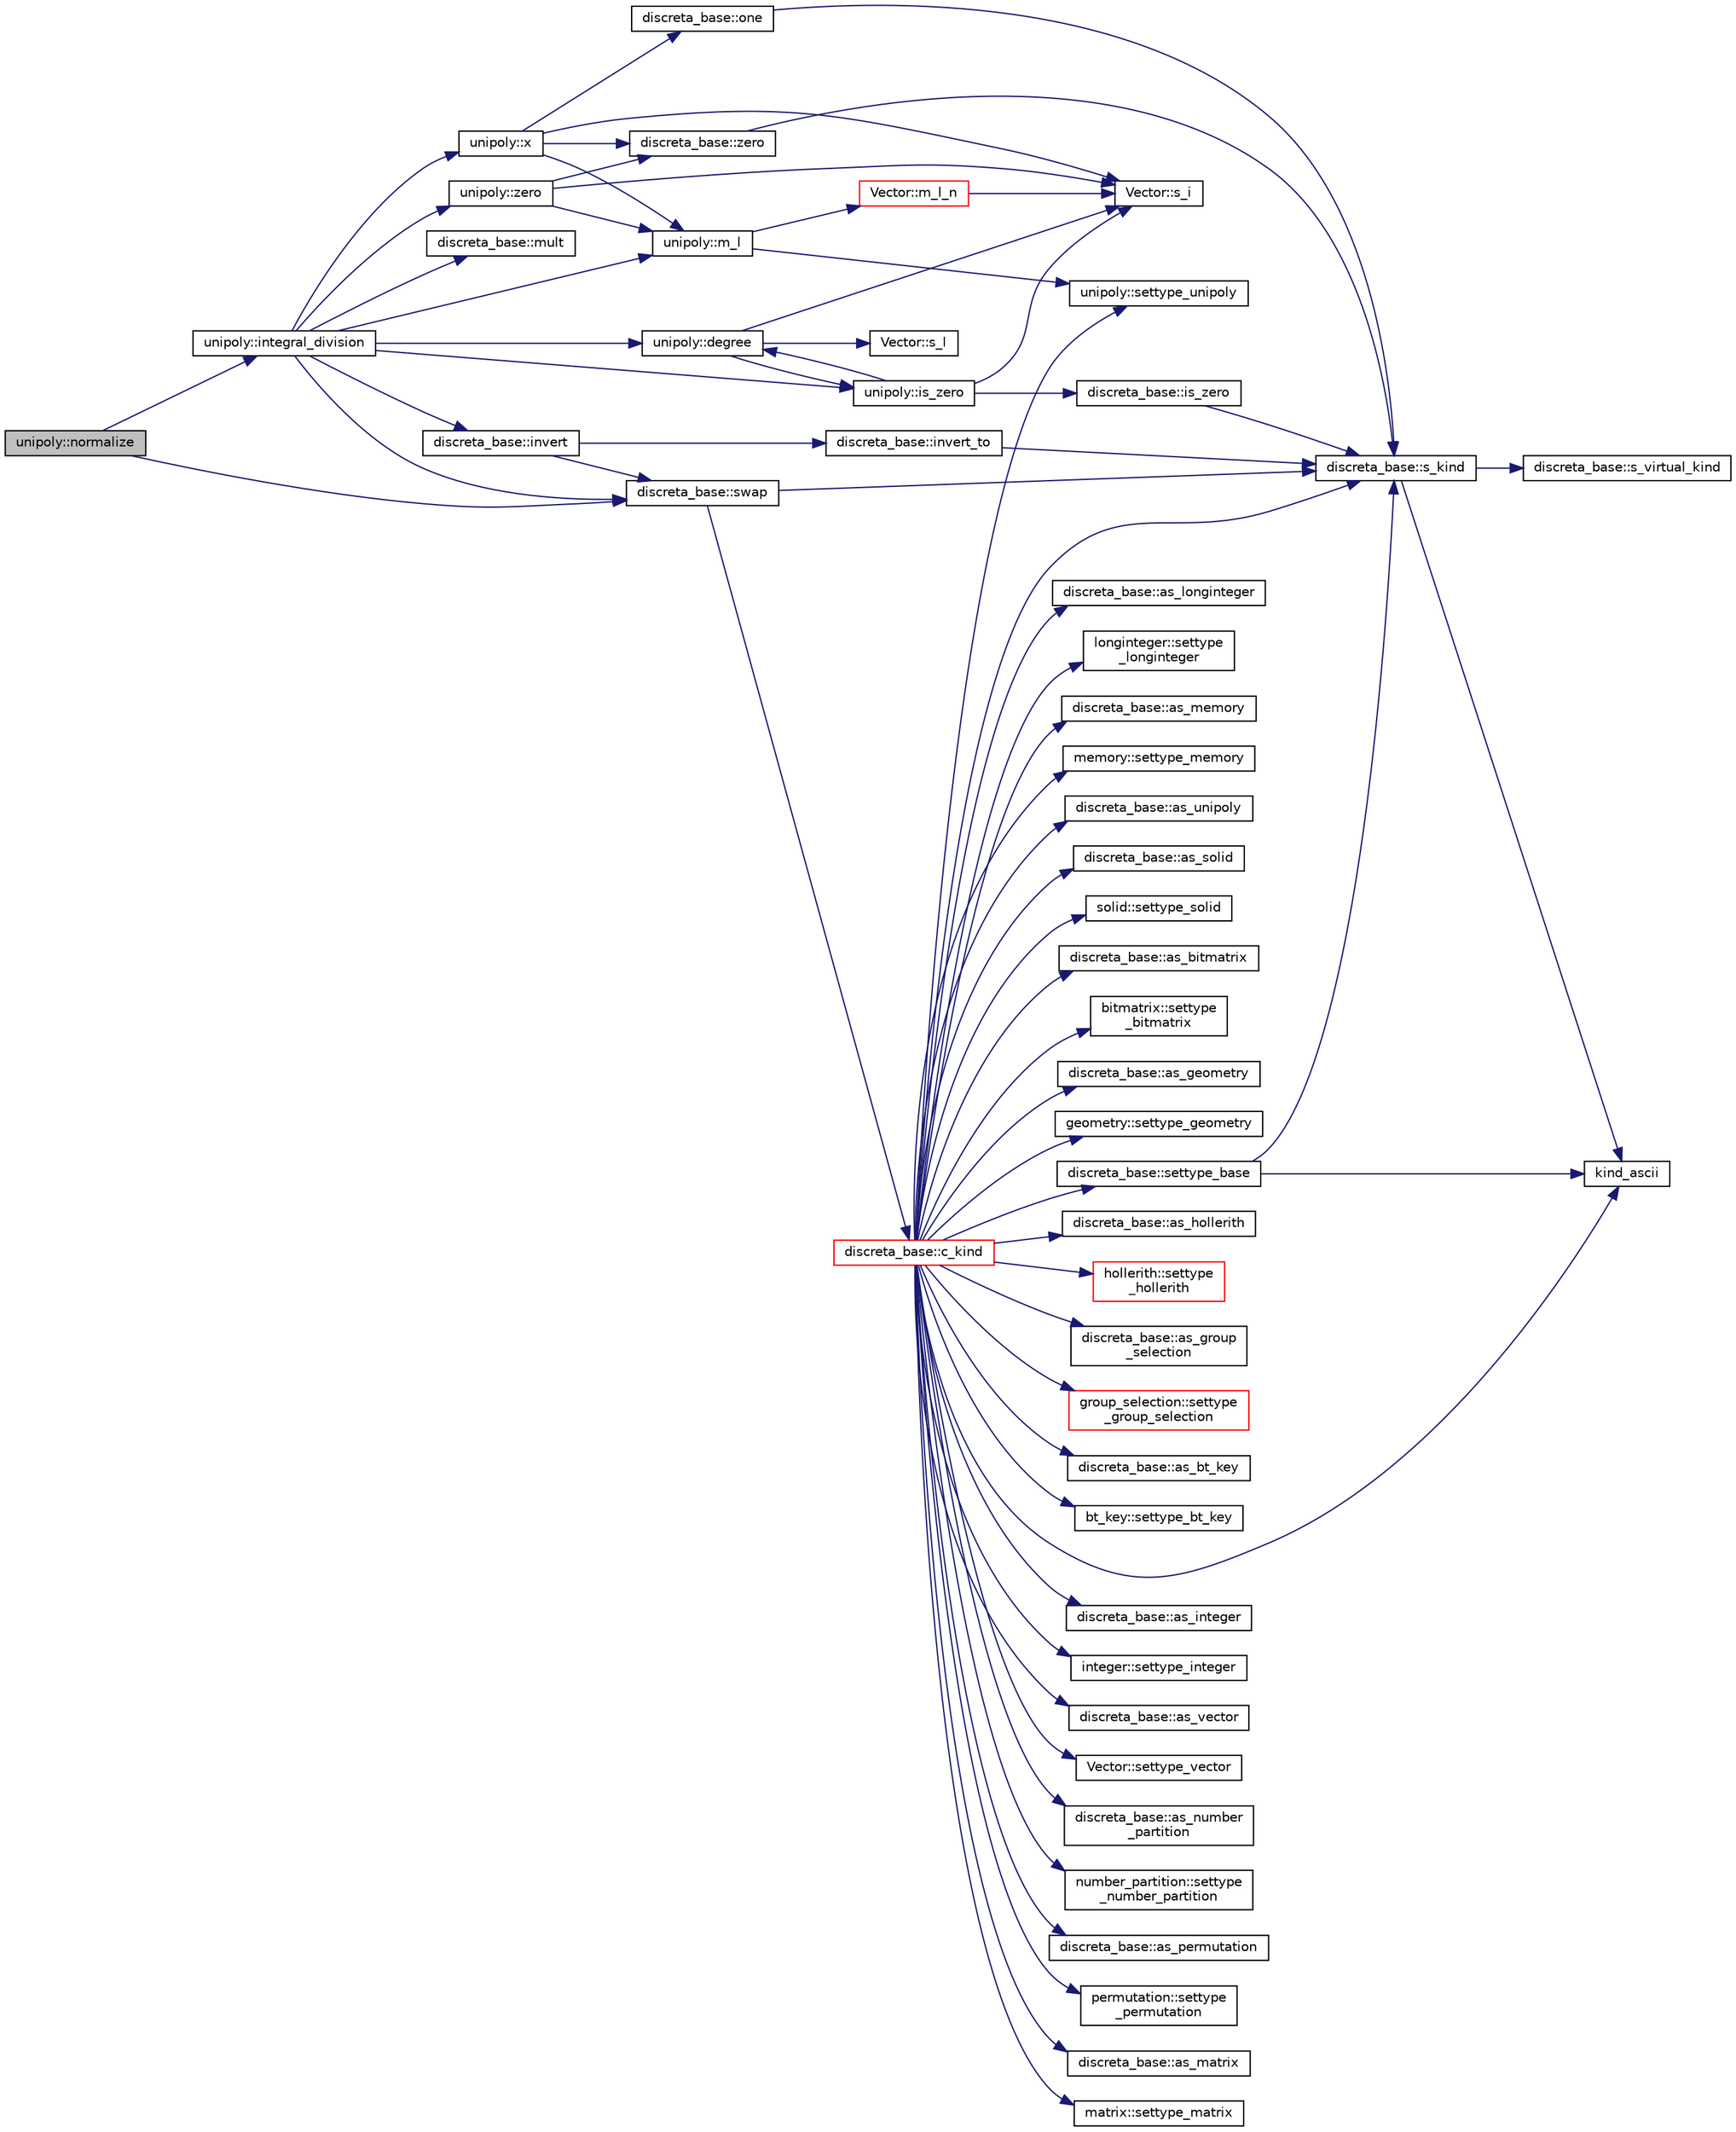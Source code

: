 digraph "unipoly::normalize"
{
  edge [fontname="Helvetica",fontsize="10",labelfontname="Helvetica",labelfontsize="10"];
  node [fontname="Helvetica",fontsize="10",shape=record];
  rankdir="LR";
  Node1550 [label="unipoly::normalize",height=0.2,width=0.4,color="black", fillcolor="grey75", style="filled", fontcolor="black"];
  Node1550 -> Node1551 [color="midnightblue",fontsize="10",style="solid",fontname="Helvetica"];
  Node1551 [label="unipoly::integral_division",height=0.2,width=0.4,color="black", fillcolor="white", style="filled",URL="$d1/d89/classunipoly.html#aeb794e4d6b10709ed6be7dae9826d705"];
  Node1551 -> Node1552 [color="midnightblue",fontsize="10",style="solid",fontname="Helvetica"];
  Node1552 [label="unipoly::x",height=0.2,width=0.4,color="black", fillcolor="white", style="filled",URL="$d1/d89/classunipoly.html#a193127c4c6cf419d995882bb5b762294"];
  Node1552 -> Node1553 [color="midnightblue",fontsize="10",style="solid",fontname="Helvetica"];
  Node1553 [label="unipoly::m_l",height=0.2,width=0.4,color="black", fillcolor="white", style="filled",URL="$d1/d89/classunipoly.html#a776ccf5b98954c5212b684944ab5d725"];
  Node1553 -> Node1554 [color="midnightblue",fontsize="10",style="solid",fontname="Helvetica"];
  Node1554 [label="Vector::m_l_n",height=0.2,width=0.4,color="red", fillcolor="white", style="filled",URL="$d5/db2/class_vector.html#a5c7c126e6266ecdc832c5ce5bc1cca2f"];
  Node1554 -> Node1605 [color="midnightblue",fontsize="10",style="solid",fontname="Helvetica"];
  Node1605 [label="Vector::s_i",height=0.2,width=0.4,color="black", fillcolor="white", style="filled",URL="$d5/db2/class_vector.html#a1c4fe1752523df8119f70dd550244871"];
  Node1553 -> Node1617 [color="midnightblue",fontsize="10",style="solid",fontname="Helvetica"];
  Node1617 [label="unipoly::settype_unipoly",height=0.2,width=0.4,color="black", fillcolor="white", style="filled",URL="$d1/d89/classunipoly.html#a8db854fcc85c5e1150b1f1b1c005c95b"];
  Node1552 -> Node1605 [color="midnightblue",fontsize="10",style="solid",fontname="Helvetica"];
  Node1552 -> Node1631 [color="midnightblue",fontsize="10",style="solid",fontname="Helvetica"];
  Node1631 [label="discreta_base::zero",height=0.2,width=0.4,color="black", fillcolor="white", style="filled",URL="$d7/d71/classdiscreta__base.html#a424aa44bbb6ca48d30ad1087dbd6f210"];
  Node1631 -> Node1559 [color="midnightblue",fontsize="10",style="solid",fontname="Helvetica"];
  Node1559 [label="discreta_base::s_kind",height=0.2,width=0.4,color="black", fillcolor="white", style="filled",URL="$d7/d71/classdiscreta__base.html#a8a830025c74adbbc3362418a7c2ba157"];
  Node1559 -> Node1560 [color="midnightblue",fontsize="10",style="solid",fontname="Helvetica"];
  Node1560 [label="discreta_base::s_virtual_kind",height=0.2,width=0.4,color="black", fillcolor="white", style="filled",URL="$d7/d71/classdiscreta__base.html#a52778a6d6943a468be083d0785d418fb"];
  Node1559 -> Node1561 [color="midnightblue",fontsize="10",style="solid",fontname="Helvetica"];
  Node1561 [label="kind_ascii",height=0.2,width=0.4,color="black", fillcolor="white", style="filled",URL="$d9/d60/discreta_8h.html#ad0ce825a9f29bc6cec27e1b64cfe27bf"];
  Node1552 -> Node1632 [color="midnightblue",fontsize="10",style="solid",fontname="Helvetica"];
  Node1632 [label="discreta_base::one",height=0.2,width=0.4,color="black", fillcolor="white", style="filled",URL="$d7/d71/classdiscreta__base.html#a6f5d6422a0040950415db30e39dafd19"];
  Node1632 -> Node1559 [color="midnightblue",fontsize="10",style="solid",fontname="Helvetica"];
  Node1551 -> Node1633 [color="midnightblue",fontsize="10",style="solid",fontname="Helvetica"];
  Node1633 [label="unipoly::degree",height=0.2,width=0.4,color="black", fillcolor="white", style="filled",URL="$d1/d89/classunipoly.html#ab2b9692ea17ce32c0c8f2cc246517e37"];
  Node1633 -> Node1634 [color="midnightblue",fontsize="10",style="solid",fontname="Helvetica"];
  Node1634 [label="Vector::s_l",height=0.2,width=0.4,color="black", fillcolor="white", style="filled",URL="$d5/db2/class_vector.html#ad2dc082288f858d22a528832289e0704"];
  Node1633 -> Node1605 [color="midnightblue",fontsize="10",style="solid",fontname="Helvetica"];
  Node1633 -> Node1635 [color="midnightblue",fontsize="10",style="solid",fontname="Helvetica"];
  Node1635 [label="unipoly::is_zero",height=0.2,width=0.4,color="black", fillcolor="white", style="filled",URL="$d1/d89/classunipoly.html#a7bff4146466929655bf2bcfd42c682cf"];
  Node1635 -> Node1633 [color="midnightblue",fontsize="10",style="solid",fontname="Helvetica"];
  Node1635 -> Node1605 [color="midnightblue",fontsize="10",style="solid",fontname="Helvetica"];
  Node1635 -> Node1636 [color="midnightblue",fontsize="10",style="solid",fontname="Helvetica"];
  Node1636 [label="discreta_base::is_zero",height=0.2,width=0.4,color="black", fillcolor="white", style="filled",URL="$d7/d71/classdiscreta__base.html#ac75f6bdc1ba1b406e26cf921adfd9864"];
  Node1636 -> Node1559 [color="midnightblue",fontsize="10",style="solid",fontname="Helvetica"];
  Node1551 -> Node1635 [color="midnightblue",fontsize="10",style="solid",fontname="Helvetica"];
  Node1551 -> Node1637 [color="midnightblue",fontsize="10",style="solid",fontname="Helvetica"];
  Node1637 [label="unipoly::zero",height=0.2,width=0.4,color="black", fillcolor="white", style="filled",URL="$d1/d89/classunipoly.html#a8fd1c1a5602dc59b0e1a68bee23d60b6"];
  Node1637 -> Node1553 [color="midnightblue",fontsize="10",style="solid",fontname="Helvetica"];
  Node1637 -> Node1605 [color="midnightblue",fontsize="10",style="solid",fontname="Helvetica"];
  Node1637 -> Node1631 [color="midnightblue",fontsize="10",style="solid",fontname="Helvetica"];
  Node1551 -> Node1638 [color="midnightblue",fontsize="10",style="solid",fontname="Helvetica"];
  Node1638 [label="discreta_base::swap",height=0.2,width=0.4,color="black", fillcolor="white", style="filled",URL="$d7/d71/classdiscreta__base.html#a2e8acbb9d3476675dac5b6a583b0293e"];
  Node1638 -> Node1559 [color="midnightblue",fontsize="10",style="solid",fontname="Helvetica"];
  Node1638 -> Node1608 [color="midnightblue",fontsize="10",style="solid",fontname="Helvetica"];
  Node1608 [label="discreta_base::c_kind",height=0.2,width=0.4,color="red", fillcolor="white", style="filled",URL="$d7/d71/classdiscreta__base.html#adc2ff61589c2d083688e7a43f333cb62"];
  Node1608 -> Node1609 [color="midnightblue",fontsize="10",style="solid",fontname="Helvetica"];
  Node1609 [label="discreta_base::settype_base",height=0.2,width=0.4,color="black", fillcolor="white", style="filled",URL="$d7/d71/classdiscreta__base.html#a4f42899a89447d1c3993ea07c38f8ad4"];
  Node1609 -> Node1559 [color="midnightblue",fontsize="10",style="solid",fontname="Helvetica"];
  Node1609 -> Node1561 [color="midnightblue",fontsize="10",style="solid",fontname="Helvetica"];
  Node1608 -> Node1565 [color="midnightblue",fontsize="10",style="solid",fontname="Helvetica"];
  Node1565 [label="discreta_base::as_integer",height=0.2,width=0.4,color="black", fillcolor="white", style="filled",URL="$d7/d71/classdiscreta__base.html#a00d7691eaf874fd283d942692fe8dd26"];
  Node1608 -> Node1610 [color="midnightblue",fontsize="10",style="solid",fontname="Helvetica"];
  Node1610 [label="integer::settype_integer",height=0.2,width=0.4,color="black", fillcolor="white", style="filled",URL="$d0/de5/classinteger.html#a6265c65ef311229acd513d748faba796"];
  Node1608 -> Node1567 [color="midnightblue",fontsize="10",style="solid",fontname="Helvetica"];
  Node1567 [label="discreta_base::as_vector",height=0.2,width=0.4,color="black", fillcolor="white", style="filled",URL="$d7/d71/classdiscreta__base.html#a7bdd6cae39c380b128ee9e17e42cf020"];
  Node1608 -> Node1611 [color="midnightblue",fontsize="10",style="solid",fontname="Helvetica"];
  Node1611 [label="Vector::settype_vector",height=0.2,width=0.4,color="black", fillcolor="white", style="filled",URL="$d5/db2/class_vector.html#a34e0d00b18c051f23904a8429fa6c8b4"];
  Node1608 -> Node1570 [color="midnightblue",fontsize="10",style="solid",fontname="Helvetica"];
  Node1570 [label="discreta_base::as_number\l_partition",height=0.2,width=0.4,color="black", fillcolor="white", style="filled",URL="$d7/d71/classdiscreta__base.html#a307aa09de0e925d46697707968ffab00"];
  Node1608 -> Node1612 [color="midnightblue",fontsize="10",style="solid",fontname="Helvetica"];
  Node1612 [label="number_partition::settype\l_number_partition",height=0.2,width=0.4,color="black", fillcolor="white", style="filled",URL="$df/d50/classnumber__partition.html#a3aaec1b557758f643ffc8555bbc358be"];
  Node1608 -> Node1572 [color="midnightblue",fontsize="10",style="solid",fontname="Helvetica"];
  Node1572 [label="discreta_base::as_permutation",height=0.2,width=0.4,color="black", fillcolor="white", style="filled",URL="$d7/d71/classdiscreta__base.html#aa4e72f36a82984239b12ae831e131098"];
  Node1608 -> Node1613 [color="midnightblue",fontsize="10",style="solid",fontname="Helvetica"];
  Node1613 [label="permutation::settype\l_permutation",height=0.2,width=0.4,color="black", fillcolor="white", style="filled",URL="$d0/d08/classpermutation.html#af1eea29f86195cede9562e444664c28c"];
  Node1608 -> Node1574 [color="midnightblue",fontsize="10",style="solid",fontname="Helvetica"];
  Node1574 [label="discreta_base::as_matrix",height=0.2,width=0.4,color="black", fillcolor="white", style="filled",URL="$d7/d71/classdiscreta__base.html#ae4d7f56d917a4707b838fbffde6467ff"];
  Node1608 -> Node1614 [color="midnightblue",fontsize="10",style="solid",fontname="Helvetica"];
  Node1614 [label="matrix::settype_matrix",height=0.2,width=0.4,color="black", fillcolor="white", style="filled",URL="$d1/d8d/classmatrix.html#a1780283a64a789e4084d792683d276bb"];
  Node1608 -> Node1577 [color="midnightblue",fontsize="10",style="solid",fontname="Helvetica"];
  Node1577 [label="discreta_base::as_longinteger",height=0.2,width=0.4,color="black", fillcolor="white", style="filled",URL="$d7/d71/classdiscreta__base.html#a20a094639eb711b10c8694c51937f7cd"];
  Node1608 -> Node1615 [color="midnightblue",fontsize="10",style="solid",fontname="Helvetica"];
  Node1615 [label="longinteger::settype\l_longinteger",height=0.2,width=0.4,color="black", fillcolor="white", style="filled",URL="$d3/d71/classlonginteger.html#ae5f811ece8df31b9ff114368a18e1dc5"];
  Node1608 -> Node1580 [color="midnightblue",fontsize="10",style="solid",fontname="Helvetica"];
  Node1580 [label="discreta_base::as_memory",height=0.2,width=0.4,color="black", fillcolor="white", style="filled",URL="$d7/d71/classdiscreta__base.html#ad94b2d7dce0cd4fa22db57f6e79c4bd2"];
  Node1608 -> Node1616 [color="midnightblue",fontsize="10",style="solid",fontname="Helvetica"];
  Node1616 [label="memory::settype_memory",height=0.2,width=0.4,color="black", fillcolor="white", style="filled",URL="$d8/d99/classmemory.html#a33aae277f9b8fe36b02e9d5da895451b"];
  Node1608 -> Node1582 [color="midnightblue",fontsize="10",style="solid",fontname="Helvetica"];
  Node1582 [label="discreta_base::as_unipoly",height=0.2,width=0.4,color="black", fillcolor="white", style="filled",URL="$d7/d71/classdiscreta__base.html#ad50d8027f039fe5c2478cddb243adc9d"];
  Node1608 -> Node1617 [color="midnightblue",fontsize="10",style="solid",fontname="Helvetica"];
  Node1608 -> Node1584 [color="midnightblue",fontsize="10",style="solid",fontname="Helvetica"];
  Node1584 [label="discreta_base::as_solid",height=0.2,width=0.4,color="black", fillcolor="white", style="filled",URL="$d7/d71/classdiscreta__base.html#a1fc5f2b85ec97ab0a69dd64903c970a5"];
  Node1608 -> Node1618 [color="midnightblue",fontsize="10",style="solid",fontname="Helvetica"];
  Node1618 [label="solid::settype_solid",height=0.2,width=0.4,color="black", fillcolor="white", style="filled",URL="$d8/def/classsolid.html#a775bd4821f75a8aee4ea3d4335ff90e0"];
  Node1608 -> Node1586 [color="midnightblue",fontsize="10",style="solid",fontname="Helvetica"];
  Node1586 [label="discreta_base::as_bitmatrix",height=0.2,width=0.4,color="black", fillcolor="white", style="filled",URL="$d7/d71/classdiscreta__base.html#a071ad54ea8ef6c9d1d15f532e5a76df6"];
  Node1608 -> Node1619 [color="midnightblue",fontsize="10",style="solid",fontname="Helvetica"];
  Node1619 [label="bitmatrix::settype\l_bitmatrix",height=0.2,width=0.4,color="black", fillcolor="white", style="filled",URL="$de/dc8/classbitmatrix.html#acb571d947f9526665ebbdc0ce3e2a973"];
  Node1608 -> Node1588 [color="midnightblue",fontsize="10",style="solid",fontname="Helvetica"];
  Node1588 [label="discreta_base::as_geometry",height=0.2,width=0.4,color="black", fillcolor="white", style="filled",URL="$d7/d71/classdiscreta__base.html#a38fc7b4cdd830703e9d87354b79bc5c8"];
  Node1608 -> Node1620 [color="midnightblue",fontsize="10",style="solid",fontname="Helvetica"];
  Node1620 [label="geometry::settype_geometry",height=0.2,width=0.4,color="black", fillcolor="white", style="filled",URL="$da/d44/classgeometry.html#ab4a336baba6a3f56f5ffa053a5be5ba7"];
  Node1608 -> Node1590 [color="midnightblue",fontsize="10",style="solid",fontname="Helvetica"];
  Node1590 [label="discreta_base::as_hollerith",height=0.2,width=0.4,color="black", fillcolor="white", style="filled",URL="$d7/d71/classdiscreta__base.html#a3e66f82711f314710107e2f29e589690"];
  Node1608 -> Node1621 [color="midnightblue",fontsize="10",style="solid",fontname="Helvetica"];
  Node1621 [label="hollerith::settype\l_hollerith",height=0.2,width=0.4,color="red", fillcolor="white", style="filled",URL="$d8/d99/classhollerith.html#a23bbd4acfc88a0e90f1245f243f51f76"];
  Node1608 -> Node1592 [color="midnightblue",fontsize="10",style="solid",fontname="Helvetica"];
  Node1592 [label="discreta_base::as_group\l_selection",height=0.2,width=0.4,color="black", fillcolor="white", style="filled",URL="$d7/d71/classdiscreta__base.html#aae1bac4883c567718bef9fb610abbdc8"];
  Node1608 -> Node1623 [color="midnightblue",fontsize="10",style="solid",fontname="Helvetica"];
  Node1623 [label="group_selection::settype\l_group_selection",height=0.2,width=0.4,color="red", fillcolor="white", style="filled",URL="$d6/db0/classgroup__selection.html#a015ed73b7b8d784bedd4d11ac1fc0ec1"];
  Node1608 -> Node1594 [color="midnightblue",fontsize="10",style="solid",fontname="Helvetica"];
  Node1594 [label="discreta_base::as_bt_key",height=0.2,width=0.4,color="black", fillcolor="white", style="filled",URL="$d7/d71/classdiscreta__base.html#a2734c6e08dca17cf6588bd5064ec1b9f"];
  Node1608 -> Node1625 [color="midnightblue",fontsize="10",style="solid",fontname="Helvetica"];
  Node1625 [label="bt_key::settype_bt_key",height=0.2,width=0.4,color="black", fillcolor="white", style="filled",URL="$d1/de5/classbt__key.html#a352bb10beb7c789d8d29373035824800"];
  Node1608 -> Node1561 [color="midnightblue",fontsize="10",style="solid",fontname="Helvetica"];
  Node1608 -> Node1559 [color="midnightblue",fontsize="10",style="solid",fontname="Helvetica"];
  Node1551 -> Node1553 [color="midnightblue",fontsize="10",style="solid",fontname="Helvetica"];
  Node1551 -> Node1639 [color="midnightblue",fontsize="10",style="solid",fontname="Helvetica"];
  Node1639 [label="discreta_base::invert",height=0.2,width=0.4,color="black", fillcolor="white", style="filled",URL="$d7/d71/classdiscreta__base.html#a3c415a064ce76e183f000912875dea74"];
  Node1639 -> Node1640 [color="midnightblue",fontsize="10",style="solid",fontname="Helvetica"];
  Node1640 [label="discreta_base::invert_to",height=0.2,width=0.4,color="black", fillcolor="white", style="filled",URL="$d7/d71/classdiscreta__base.html#a874a5ffb467f3896604a3c9bdf0cca50"];
  Node1640 -> Node1559 [color="midnightblue",fontsize="10",style="solid",fontname="Helvetica"];
  Node1639 -> Node1638 [color="midnightblue",fontsize="10",style="solid",fontname="Helvetica"];
  Node1551 -> Node1641 [color="midnightblue",fontsize="10",style="solid",fontname="Helvetica"];
  Node1641 [label="discreta_base::mult",height=0.2,width=0.4,color="black", fillcolor="white", style="filled",URL="$d7/d71/classdiscreta__base.html#a96f759b28f7c30bdfd95ac10f5972bd0"];
  Node1550 -> Node1638 [color="midnightblue",fontsize="10",style="solid",fontname="Helvetica"];
}
